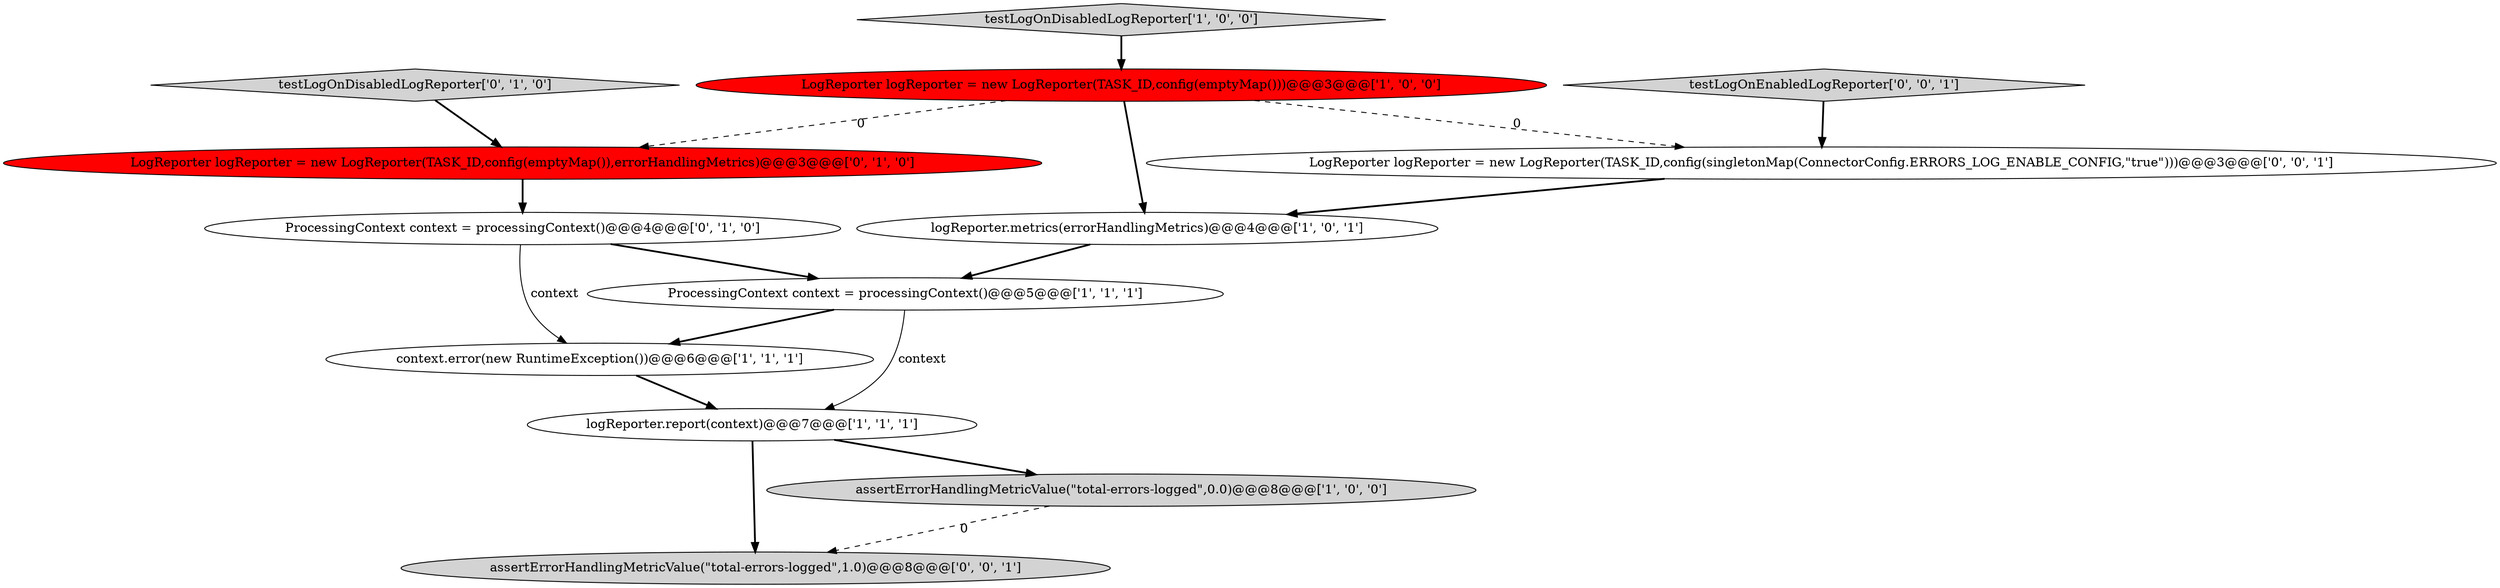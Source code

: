 digraph {
0 [style = filled, label = "logReporter.report(context)@@@7@@@['1', '1', '1']", fillcolor = white, shape = ellipse image = "AAA0AAABBB1BBB"];
3 [style = filled, label = "assertErrorHandlingMetricValue(\"total-errors-logged\",0.0)@@@8@@@['1', '0', '0']", fillcolor = lightgray, shape = ellipse image = "AAA0AAABBB1BBB"];
2 [style = filled, label = "context.error(new RuntimeException())@@@6@@@['1', '1', '1']", fillcolor = white, shape = ellipse image = "AAA0AAABBB1BBB"];
10 [style = filled, label = "assertErrorHandlingMetricValue(\"total-errors-logged\",1.0)@@@8@@@['0', '0', '1']", fillcolor = lightgray, shape = ellipse image = "AAA0AAABBB3BBB"];
5 [style = filled, label = "ProcessingContext context = processingContext()@@@5@@@['1', '1', '1']", fillcolor = white, shape = ellipse image = "AAA0AAABBB1BBB"];
9 [style = filled, label = "testLogOnDisabledLogReporter['0', '1', '0']", fillcolor = lightgray, shape = diamond image = "AAA0AAABBB2BBB"];
4 [style = filled, label = "testLogOnDisabledLogReporter['1', '0', '0']", fillcolor = lightgray, shape = diamond image = "AAA0AAABBB1BBB"];
1 [style = filled, label = "LogReporter logReporter = new LogReporter(TASK_ID,config(emptyMap()))@@@3@@@['1', '0', '0']", fillcolor = red, shape = ellipse image = "AAA1AAABBB1BBB"];
7 [style = filled, label = "ProcessingContext context = processingContext()@@@4@@@['0', '1', '0']", fillcolor = white, shape = ellipse image = "AAA0AAABBB2BBB"];
11 [style = filled, label = "LogReporter logReporter = new LogReporter(TASK_ID,config(singletonMap(ConnectorConfig.ERRORS_LOG_ENABLE_CONFIG,\"true\")))@@@3@@@['0', '0', '1']", fillcolor = white, shape = ellipse image = "AAA0AAABBB3BBB"];
12 [style = filled, label = "testLogOnEnabledLogReporter['0', '0', '1']", fillcolor = lightgray, shape = diamond image = "AAA0AAABBB3BBB"];
6 [style = filled, label = "logReporter.metrics(errorHandlingMetrics)@@@4@@@['1', '0', '1']", fillcolor = white, shape = ellipse image = "AAA0AAABBB1BBB"];
8 [style = filled, label = "LogReporter logReporter = new LogReporter(TASK_ID,config(emptyMap()),errorHandlingMetrics)@@@3@@@['0', '1', '0']", fillcolor = red, shape = ellipse image = "AAA1AAABBB2BBB"];
0->3 [style = bold, label=""];
1->8 [style = dashed, label="0"];
6->5 [style = bold, label=""];
5->2 [style = bold, label=""];
4->1 [style = bold, label=""];
2->0 [style = bold, label=""];
1->6 [style = bold, label=""];
7->5 [style = bold, label=""];
0->10 [style = bold, label=""];
3->10 [style = dashed, label="0"];
7->2 [style = solid, label="context"];
9->8 [style = bold, label=""];
1->11 [style = dashed, label="0"];
8->7 [style = bold, label=""];
11->6 [style = bold, label=""];
12->11 [style = bold, label=""];
5->0 [style = solid, label="context"];
}
